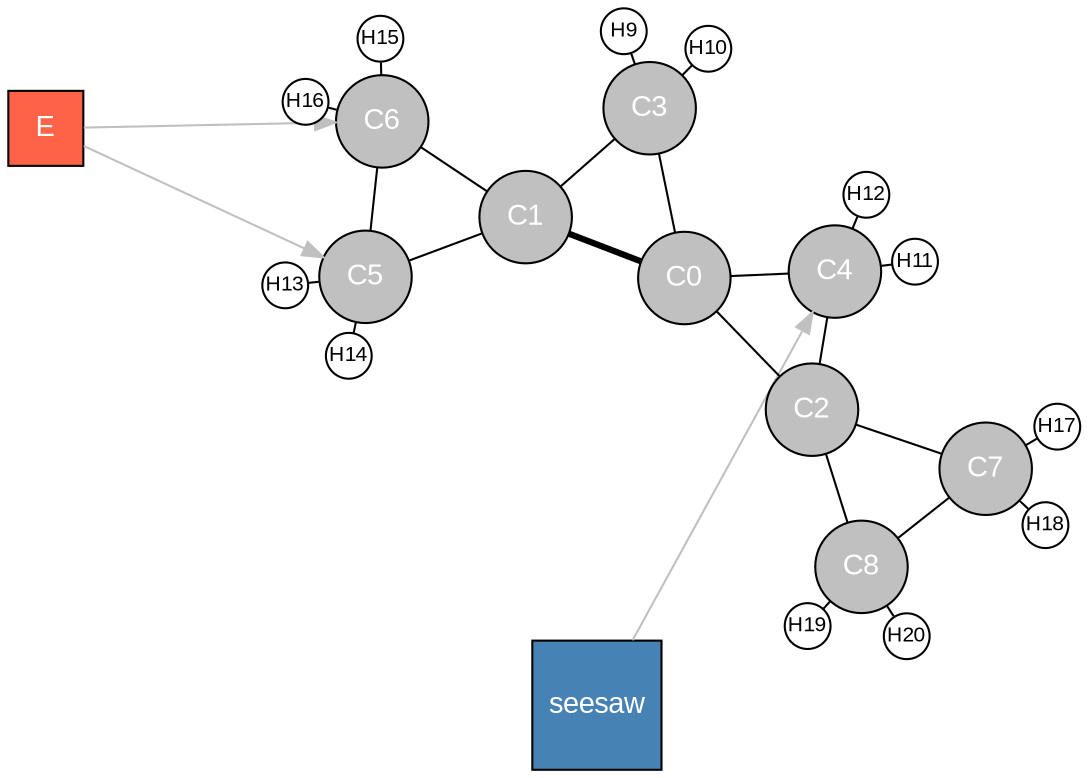 graph G {
  // Global options
  graph [fontname = "Arial", layout = neato];
  node [fontname = "Arial", shape = circle, style = filled];
  edge [fontname = "Arial"];

  // Additional vertices: stereocenters
  CN4[label="seesaw", fillcolor="steelblue", fontcolor="white", tooltip="indices [11, 12, 0, 2], chars [A, A, B, C], assignment 0/14", shape="square"];
  EZ0[label="E", fillcolor="tomato", fontcolor="white", tooltip="indices [H:13, L:14]-5-6-[H:15, L:16]", shape="square"];

  // Vertex options
  0[label = "C0", fillcolor="gray", fontcolor="white"];
  1[label = "C1", fillcolor="gray", fontcolor="white"];
  2[label = "C2", fillcolor="gray", fontcolor="white"];
  3[label = "C3", fillcolor="gray", fontcolor="white"];
  4[label = "C4", fillcolor="gray", fontcolor="white", tooltip="angles: [0, 2] -> [1.4, 1.5], [2, 11] -> [1.3, 1.6], [0, 11] -> [4.3, 4.5], [11,12] -> [4.9, 6.0]"];
  5[label = "C5", fillcolor="gray", fontcolor="white"];
  6[label = "C6", fillcolor="gray", fontcolor="white"];
  7[label = "C7", fillcolor="gray", fontcolor="white"];
  8[label = "C8", fillcolor="gray", fontcolor="white"];
  9[label = "H9", fillcolor="white", fontcolor="black", fontsize=10, width=.3, fixedsize=true];
  10[label = "H10", fillcolor="white", fontcolor="black", fontsize=10, width=.3, fixedsize=true];
  11[label = "H11", fillcolor="white", fontcolor="black", fontsize=10, width=.3, fixedsize=true];
  12[label = "H12", fillcolor="white", fontcolor="black", fontsize=10, width=.3, fixedsize=true];
  13[label = "H13", fillcolor="white", fontcolor="black", fontsize=10, width=.3, fixedsize=true];
  14[label = "H14", fillcolor="white", fontcolor="black", fontsize=10, width=.3, fixedsize=true];
  15[label = "H15", fillcolor="white", fontcolor="black", fontsize=10, width=.3, fixedsize=true];
  16[label = "H16", fillcolor="white", fontcolor="black", fontsize=10, width=.3, fixedsize=true];
  17[label = "H17", fillcolor="white", fontcolor="black", fontsize=10, width=.3, fixedsize=true];
  18[label = "H18", fillcolor="white", fontcolor="black", fontsize=10, width=.3, fixedsize=true];
  19[label = "H19", fillcolor="white", fontcolor="black", fontsize=10, width=.3, fixedsize=true];
  20[label = "H20", fillcolor="white", fontcolor="black", fontsize=10, width=.3, fixedsize=true];

  // Edge options
  0--1 [color = "black", edgetooltip="[1.4, 1.5]", penwidth=3];
  0--2 [color = "black"];
  0--3 [color = "black"];
  0--4 [color = "black"];
  1--3 [color = "black"];
  1--5 [color = "black"];
  1--6 [color = "black"];
  2--4 [color = "black"];
  2--7 [color = "black"];
  2--8 [color = "black"];
  3--9 [color = "black", len=0.5];
  3--10 [color = "black", len=0.5];
  4--11 [color = "black", len=0.5];
  4--12 [color = "black", len=0.5];
  5--6 [color = "black"];
  5--13 [color = "black", len=0.5];
  5--14 [color = "black", len=0.5];
  6--15 [color = "black", len=0.5];
  6--16 [color = "black", len=0.5];
  7--8 [color = "black"];
  7--17 [color = "black", len=0.5];
  7--18 [color = "black", len=0.5];
  8--19 [color = "black", len=0.5];
  8--20 [color = "black", len=0.5];

  // Additional edges
  CN4 -- 4[color="gray", dir="forward", len=2];
  EZ0 -- 5[color="gray", dir="forward", len=2];
  EZ0 -- 6[color="gray", dir="forward", len=2];
}
